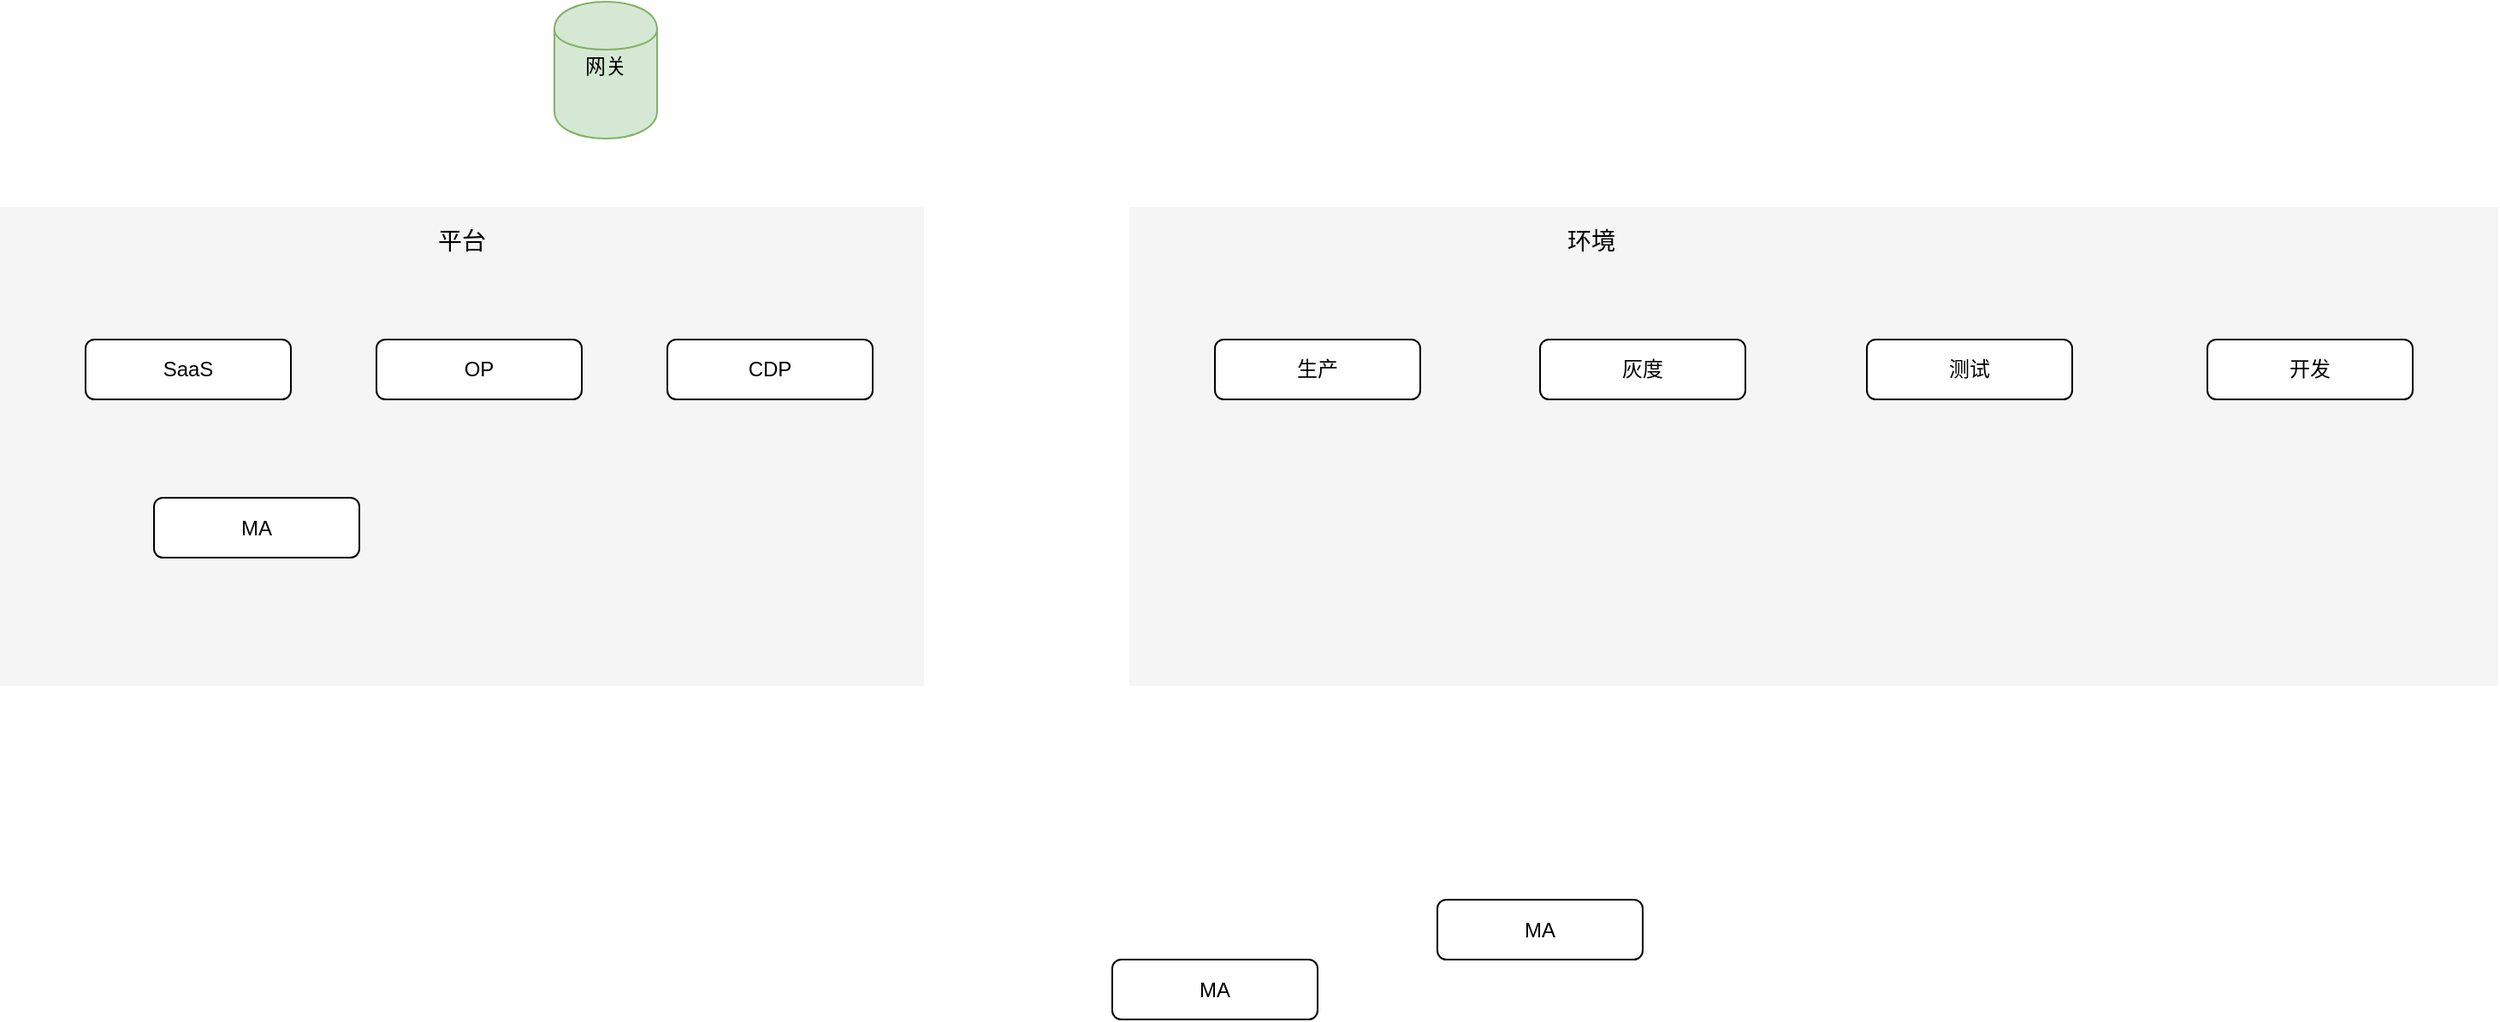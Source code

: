 <mxfile version="14.5.1" type="github">
  <diagram id="MJR66UyUv7xJhzFpMSsS" name="Page-1">
    <mxGraphModel dx="2066" dy="1185" grid="1" gridSize="10" guides="1" tooltips="1" connect="1" arrows="1" fold="1" page="1" pageScale="1" pageWidth="827" pageHeight="1169" math="0" shadow="0">
      <root>
        <mxCell id="0" />
        <mxCell id="1" parent="0" />
        <mxCell id="NAq1_VTEs5BF6OpYtz93-5" value="" style="verticalLabelPosition=bottom;verticalAlign=top;html=1;shape=mxgraph.basic.rect;fillColor2=none;strokeWidth=1;size=20;indent=5;fillColor=#f5f5f5;fontColor=#333333;strokeColor=none;" vertex="1" parent="1">
          <mxGeometry x="90" y="330" width="540" height="280" as="geometry" />
        </mxCell>
        <mxCell id="ToquvjTJj3iG_XZzc7ye-24" value="网关" style="shape=cylinder;whiteSpace=wrap;html=1;boundedLbl=1;backgroundOutline=1;verticalAlign=top;fillColor=#d5e8d4;fillStyle=diag;strokeColor=#82b366;" parent="1" vertex="1">
          <mxGeometry x="414" y="210" width="60" height="80" as="geometry" />
        </mxCell>
        <mxCell id="NAq1_VTEs5BF6OpYtz93-10" value="SaaS" style="rounded=1;whiteSpace=wrap;html=1;strokeWidth=1;fillColor=#ffffff;" vertex="1" parent="1">
          <mxGeometry x="140" y="407.5" width="120" height="35" as="geometry" />
        </mxCell>
        <mxCell id="NAq1_VTEs5BF6OpYtz93-11" value="平台" style="text;html=1;strokeColor=none;fillColor=none;align=center;verticalAlign=middle;whiteSpace=wrap;rounded=0;fontStyle=0;fontSize=14;" vertex="1" parent="1">
          <mxGeometry x="340" y="340" width="40" height="20" as="geometry" />
        </mxCell>
        <mxCell id="NAq1_VTEs5BF6OpYtz93-12" value="OP" style="rounded=1;whiteSpace=wrap;html=1;strokeWidth=1;fillColor=#ffffff;" vertex="1" parent="1">
          <mxGeometry x="310" y="407.5" width="120" height="35" as="geometry" />
        </mxCell>
        <mxCell id="NAq1_VTEs5BF6OpYtz93-13" value="CDP" style="rounded=1;whiteSpace=wrap;html=1;strokeWidth=1;fillColor=#ffffff;" vertex="1" parent="1">
          <mxGeometry x="480" y="407.5" width="120" height="35" as="geometry" />
        </mxCell>
        <mxCell id="NAq1_VTEs5BF6OpYtz93-14" value="MA" style="rounded=1;whiteSpace=wrap;html=1;strokeWidth=1;fillColor=#ffffff;" vertex="1" parent="1">
          <mxGeometry x="180" y="500" width="120" height="35" as="geometry" />
        </mxCell>
        <mxCell id="NAq1_VTEs5BF6OpYtz93-16" value="" style="verticalLabelPosition=bottom;verticalAlign=top;html=1;shape=mxgraph.basic.rect;fillColor2=none;strokeWidth=1;size=20;indent=5;fillColor=#f5f5f5;fontColor=#333333;strokeColor=none;" vertex="1" parent="1">
          <mxGeometry x="750" y="330" width="800" height="280" as="geometry" />
        </mxCell>
        <mxCell id="NAq1_VTEs5BF6OpYtz93-17" value="生产" style="rounded=1;whiteSpace=wrap;html=1;strokeWidth=1;fillColor=#ffffff;" vertex="1" parent="1">
          <mxGeometry x="800" y="407.5" width="120" height="35" as="geometry" />
        </mxCell>
        <mxCell id="NAq1_VTEs5BF6OpYtz93-18" value="环境" style="text;html=1;strokeColor=none;fillColor=none;align=center;verticalAlign=middle;whiteSpace=wrap;rounded=0;fontStyle=0;fontSize=14;" vertex="1" parent="1">
          <mxGeometry x="1000" y="340" width="40" height="20" as="geometry" />
        </mxCell>
        <mxCell id="NAq1_VTEs5BF6OpYtz93-19" value="测试" style="rounded=1;whiteSpace=wrap;html=1;strokeWidth=1;fillColor=#ffffff;" vertex="1" parent="1">
          <mxGeometry x="1181" y="407.5" width="120" height="35" as="geometry" />
        </mxCell>
        <mxCell id="NAq1_VTEs5BF6OpYtz93-21" value="MA" style="rounded=1;whiteSpace=wrap;html=1;strokeWidth=1;fillColor=#ffffff;" vertex="1" parent="1">
          <mxGeometry x="740" y="770" width="120" height="35" as="geometry" />
        </mxCell>
        <mxCell id="NAq1_VTEs5BF6OpYtz93-27" value="MA" style="rounded=1;whiteSpace=wrap;html=1;strokeWidth=1;fillColor=#ffffff;" vertex="1" parent="1">
          <mxGeometry x="930" y="735" width="120" height="35" as="geometry" />
        </mxCell>
        <mxCell id="NAq1_VTEs5BF6OpYtz93-29" value="灰度" style="rounded=1;whiteSpace=wrap;html=1;strokeWidth=1;fillColor=#ffffff;" vertex="1" parent="1">
          <mxGeometry x="990" y="407.5" width="120" height="35" as="geometry" />
        </mxCell>
        <mxCell id="NAq1_VTEs5BF6OpYtz93-30" value="开发" style="rounded=1;whiteSpace=wrap;html=1;strokeWidth=1;fillColor=#ffffff;" vertex="1" parent="1">
          <mxGeometry x="1380" y="407.5" width="120" height="35" as="geometry" />
        </mxCell>
      </root>
    </mxGraphModel>
  </diagram>
</mxfile>
